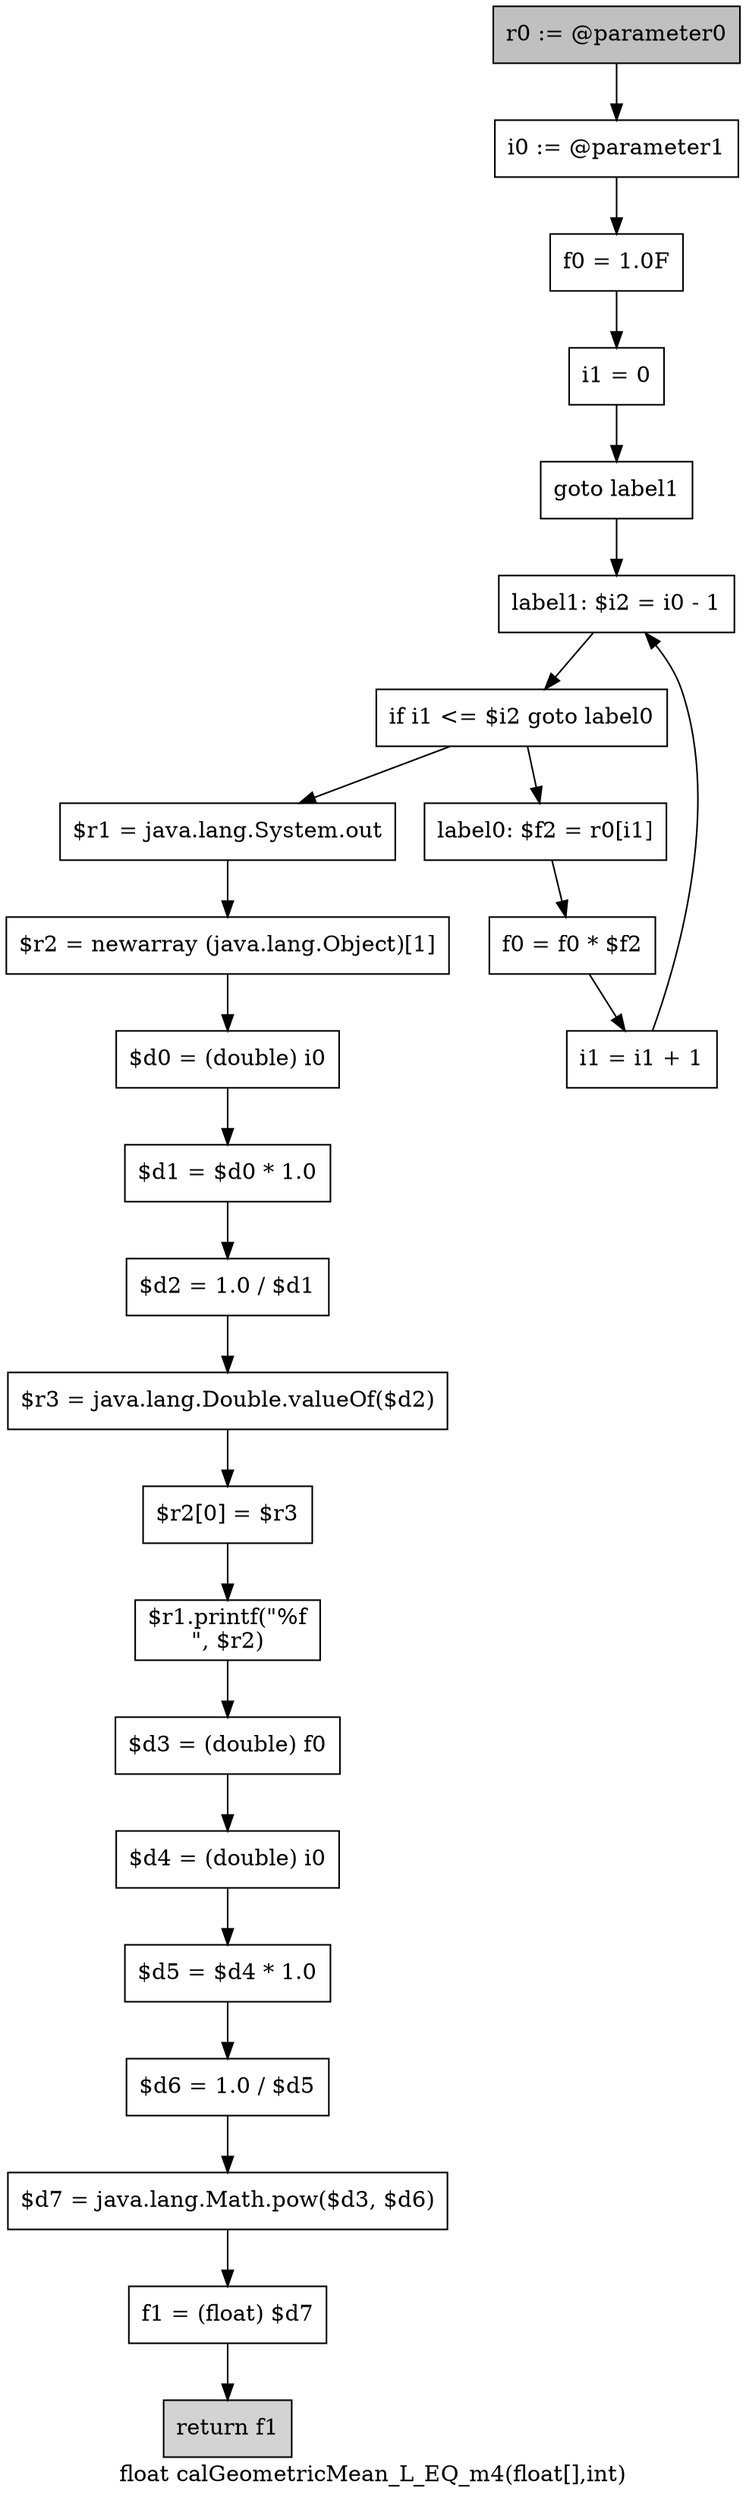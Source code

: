digraph "float calGeometricMean_L_EQ_m4(float[],int)" {
    label="float calGeometricMean_L_EQ_m4(float[],int)";
    node [shape=box];
    "0" [style=filled,fillcolor=gray,label="r0 := @parameter0",];
    "1" [label="i0 := @parameter1",];
    "0"->"1";
    "2" [label="f0 = 1.0F",];
    "1"->"2";
    "3" [label="i1 = 0",];
    "2"->"3";
    "4" [label="goto label1",];
    "3"->"4";
    "8" [label="label1: $i2 = i0 - 1",];
    "4"->"8";
    "5" [label="label0: $f2 = r0[i1]",];
    "6" [label="f0 = f0 * $f2",];
    "5"->"6";
    "7" [label="i1 = i1 + 1",];
    "6"->"7";
    "7"->"8";
    "9" [label="if i1 <= $i2 goto label0",];
    "8"->"9";
    "9"->"5";
    "10" [label="$r1 = java.lang.System.out",];
    "9"->"10";
    "11" [label="$r2 = newarray (java.lang.Object)[1]",];
    "10"->"11";
    "12" [label="$d0 = (double) i0",];
    "11"->"12";
    "13" [label="$d1 = $d0 * 1.0",];
    "12"->"13";
    "14" [label="$d2 = 1.0 / $d1",];
    "13"->"14";
    "15" [label="$r3 = java.lang.Double.valueOf($d2)",];
    "14"->"15";
    "16" [label="$r2[0] = $r3",];
    "15"->"16";
    "17" [label="$r1.printf(\"%f\n\", $r2)",];
    "16"->"17";
    "18" [label="$d3 = (double) f0",];
    "17"->"18";
    "19" [label="$d4 = (double) i0",];
    "18"->"19";
    "20" [label="$d5 = $d4 * 1.0",];
    "19"->"20";
    "21" [label="$d6 = 1.0 / $d5",];
    "20"->"21";
    "22" [label="$d7 = java.lang.Math.pow($d3, $d6)",];
    "21"->"22";
    "23" [label="f1 = (float) $d7",];
    "22"->"23";
    "24" [style=filled,fillcolor=lightgray,label="return f1",];
    "23"->"24";
}
